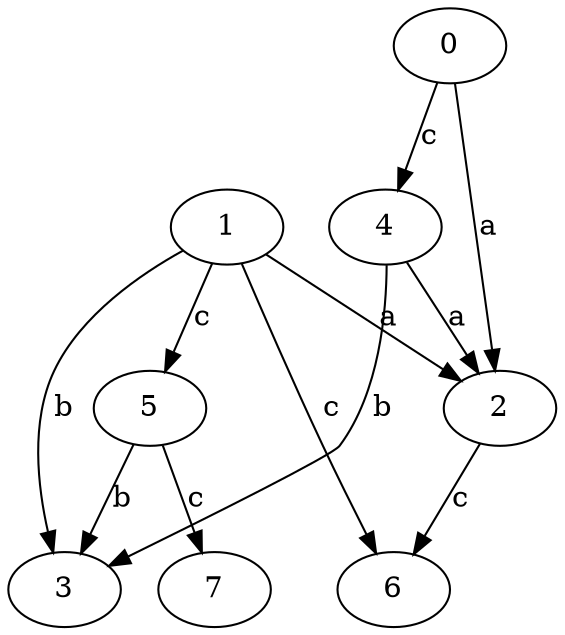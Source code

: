 strict digraph  {
1;
2;
0;
3;
4;
5;
6;
7;
1 -> 2  [label=a];
1 -> 3  [label=b];
1 -> 5  [label=c];
1 -> 6  [label=c];
2 -> 6  [label=c];
0 -> 2  [label=a];
0 -> 4  [label=c];
4 -> 2  [label=a];
4 -> 3  [label=b];
5 -> 3  [label=b];
5 -> 7  [label=c];
}
